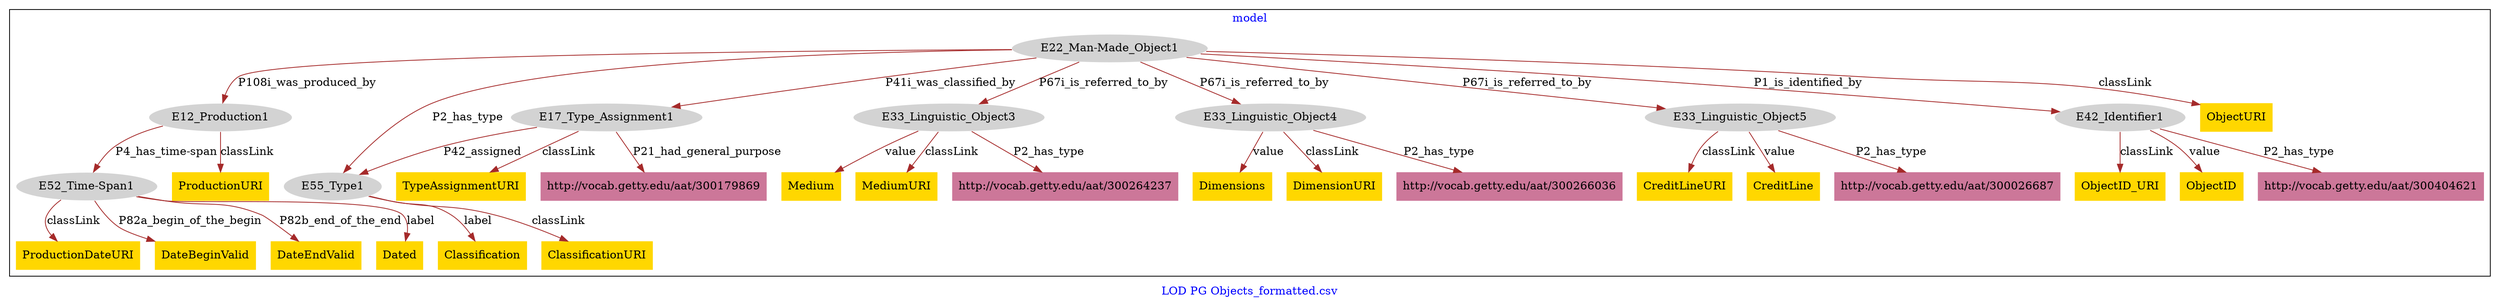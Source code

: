 digraph n0 {
fontcolor="blue"
remincross="true"
label="LOD PG Objects_formatted.csv"
subgraph cluster {
label="model"
n2[style="filled",color="white",fillcolor="lightgray",label="E12_Production1"];
n3[style="filled",color="white",fillcolor="lightgray",label="E52_Time-Span1"];
n4[style="filled",color="white",fillcolor="lightgray",label="E17_Type_Assignment1"];
n5[style="filled",color="white",fillcolor="lightgray",label="E55_Type1"];
n6[style="filled",color="white",fillcolor="lightgray",label="E22_Man-Made_Object1"];
n7[style="filled",color="white",fillcolor="lightgray",label="E33_Linguistic_Object3"];
n8[style="filled",color="white",fillcolor="lightgray",label="E33_Linguistic_Object4"];
n9[style="filled",color="white",fillcolor="lightgray",label="E33_Linguistic_Object5"];
n10[style="filled",color="white",fillcolor="lightgray",label="E42_Identifier1"];
n11[shape="plaintext",style="filled",fillcolor="gold",label="ObjectID_URI"];
n12[shape="plaintext",style="filled",fillcolor="gold",label="ProductionDateURI"];
n13[shape="plaintext",style="filled",fillcolor="gold",label="DateBeginValid"];
n14[shape="plaintext",style="filled",fillcolor="gold",label="ObjectURI"];
n15[shape="plaintext",style="filled",fillcolor="gold",label="DateEndValid"];
n16[shape="plaintext",style="filled",fillcolor="gold",label="Dated"];
n17[shape="plaintext",style="filled",fillcolor="gold",label="ProductionURI"];
n18[shape="plaintext",style="filled",fillcolor="gold",label="CreditLineURI"];
n19[shape="plaintext",style="filled",fillcolor="gold",label="TypeAssignmentURI"];
n20[shape="plaintext",style="filled",fillcolor="gold",label="ObjectID"];
n21[shape="plaintext",style="filled",fillcolor="gold",label="Dimensions"];
n22[shape="plaintext",style="filled",fillcolor="gold",label="DimensionURI"];
n23[shape="plaintext",style="filled",fillcolor="gold",label="Medium"];
n24[shape="plaintext",style="filled",fillcolor="gold",label="Classification"];
n25[shape="plaintext",style="filled",fillcolor="gold",label="CreditLine"];
n26[shape="plaintext",style="filled",fillcolor="gold",label="MediumURI"];
n27[shape="plaintext",style="filled",fillcolor="gold",label="ClassificationURI"];
n28[shape="plaintext",style="filled",fillcolor="#CC7799",label="http://vocab.getty.edu/aat/300026687"];
n29[shape="plaintext",style="filled",fillcolor="#CC7799",label="http://vocab.getty.edu/aat/300264237"];
n30[shape="plaintext",style="filled",fillcolor="#CC7799",label="http://vocab.getty.edu/aat/300404621"];
n31[shape="plaintext",style="filled",fillcolor="#CC7799",label="http://vocab.getty.edu/aat/300179869"];
n32[shape="plaintext",style="filled",fillcolor="#CC7799",label="http://vocab.getty.edu/aat/300266036"];
}
n2 -> n3[color="brown",fontcolor="black",label="P4_has_time-span"]
n4 -> n5[color="brown",fontcolor="black",label="P42_assigned"]
n6 -> n2[color="brown",fontcolor="black",label="P108i_was_produced_by"]
n6 -> n4[color="brown",fontcolor="black",label="P41i_was_classified_by"]
n6 -> n7[color="brown",fontcolor="black",label="P67i_is_referred_to_by"]
n6 -> n8[color="brown",fontcolor="black",label="P67i_is_referred_to_by"]
n6 -> n9[color="brown",fontcolor="black",label="P67i_is_referred_to_by"]
n6 -> n10[color="brown",fontcolor="black",label="P1_is_identified_by"]
n10 -> n11[color="brown",fontcolor="black",label="classLink"]
n3 -> n12[color="brown",fontcolor="black",label="classLink"]
n3 -> n13[color="brown",fontcolor="black",label="P82a_begin_of_the_begin"]
n6 -> n14[color="brown",fontcolor="black",label="classLink"]
n3 -> n15[color="brown",fontcolor="black",label="P82b_end_of_the_end"]
n3 -> n16[color="brown",fontcolor="black",label="label"]
n2 -> n17[color="brown",fontcolor="black",label="classLink"]
n9 -> n18[color="brown",fontcolor="black",label="classLink"]
n4 -> n19[color="brown",fontcolor="black",label="classLink"]
n10 -> n20[color="brown",fontcolor="black",label="value"]
n8 -> n21[color="brown",fontcolor="black",label="value"]
n8 -> n22[color="brown",fontcolor="black",label="classLink"]
n7 -> n23[color="brown",fontcolor="black",label="value"]
n5 -> n24[color="brown",fontcolor="black",label="label"]
n9 -> n25[color="brown",fontcolor="black",label="value"]
n7 -> n26[color="brown",fontcolor="black",label="classLink"]
n5 -> n27[color="brown",fontcolor="black",label="classLink"]
n9 -> n28[color="brown",fontcolor="black",label="P2_has_type"]
n6 -> n5[color="brown",fontcolor="black",label="P2_has_type"]
n7 -> n29[color="brown",fontcolor="black",label="P2_has_type"]
n10 -> n30[color="brown",fontcolor="black",label="P2_has_type"]
n4 -> n31[color="brown",fontcolor="black",label="P21_had_general_purpose"]
n8 -> n32[color="brown",fontcolor="black",label="P2_has_type"]
}

